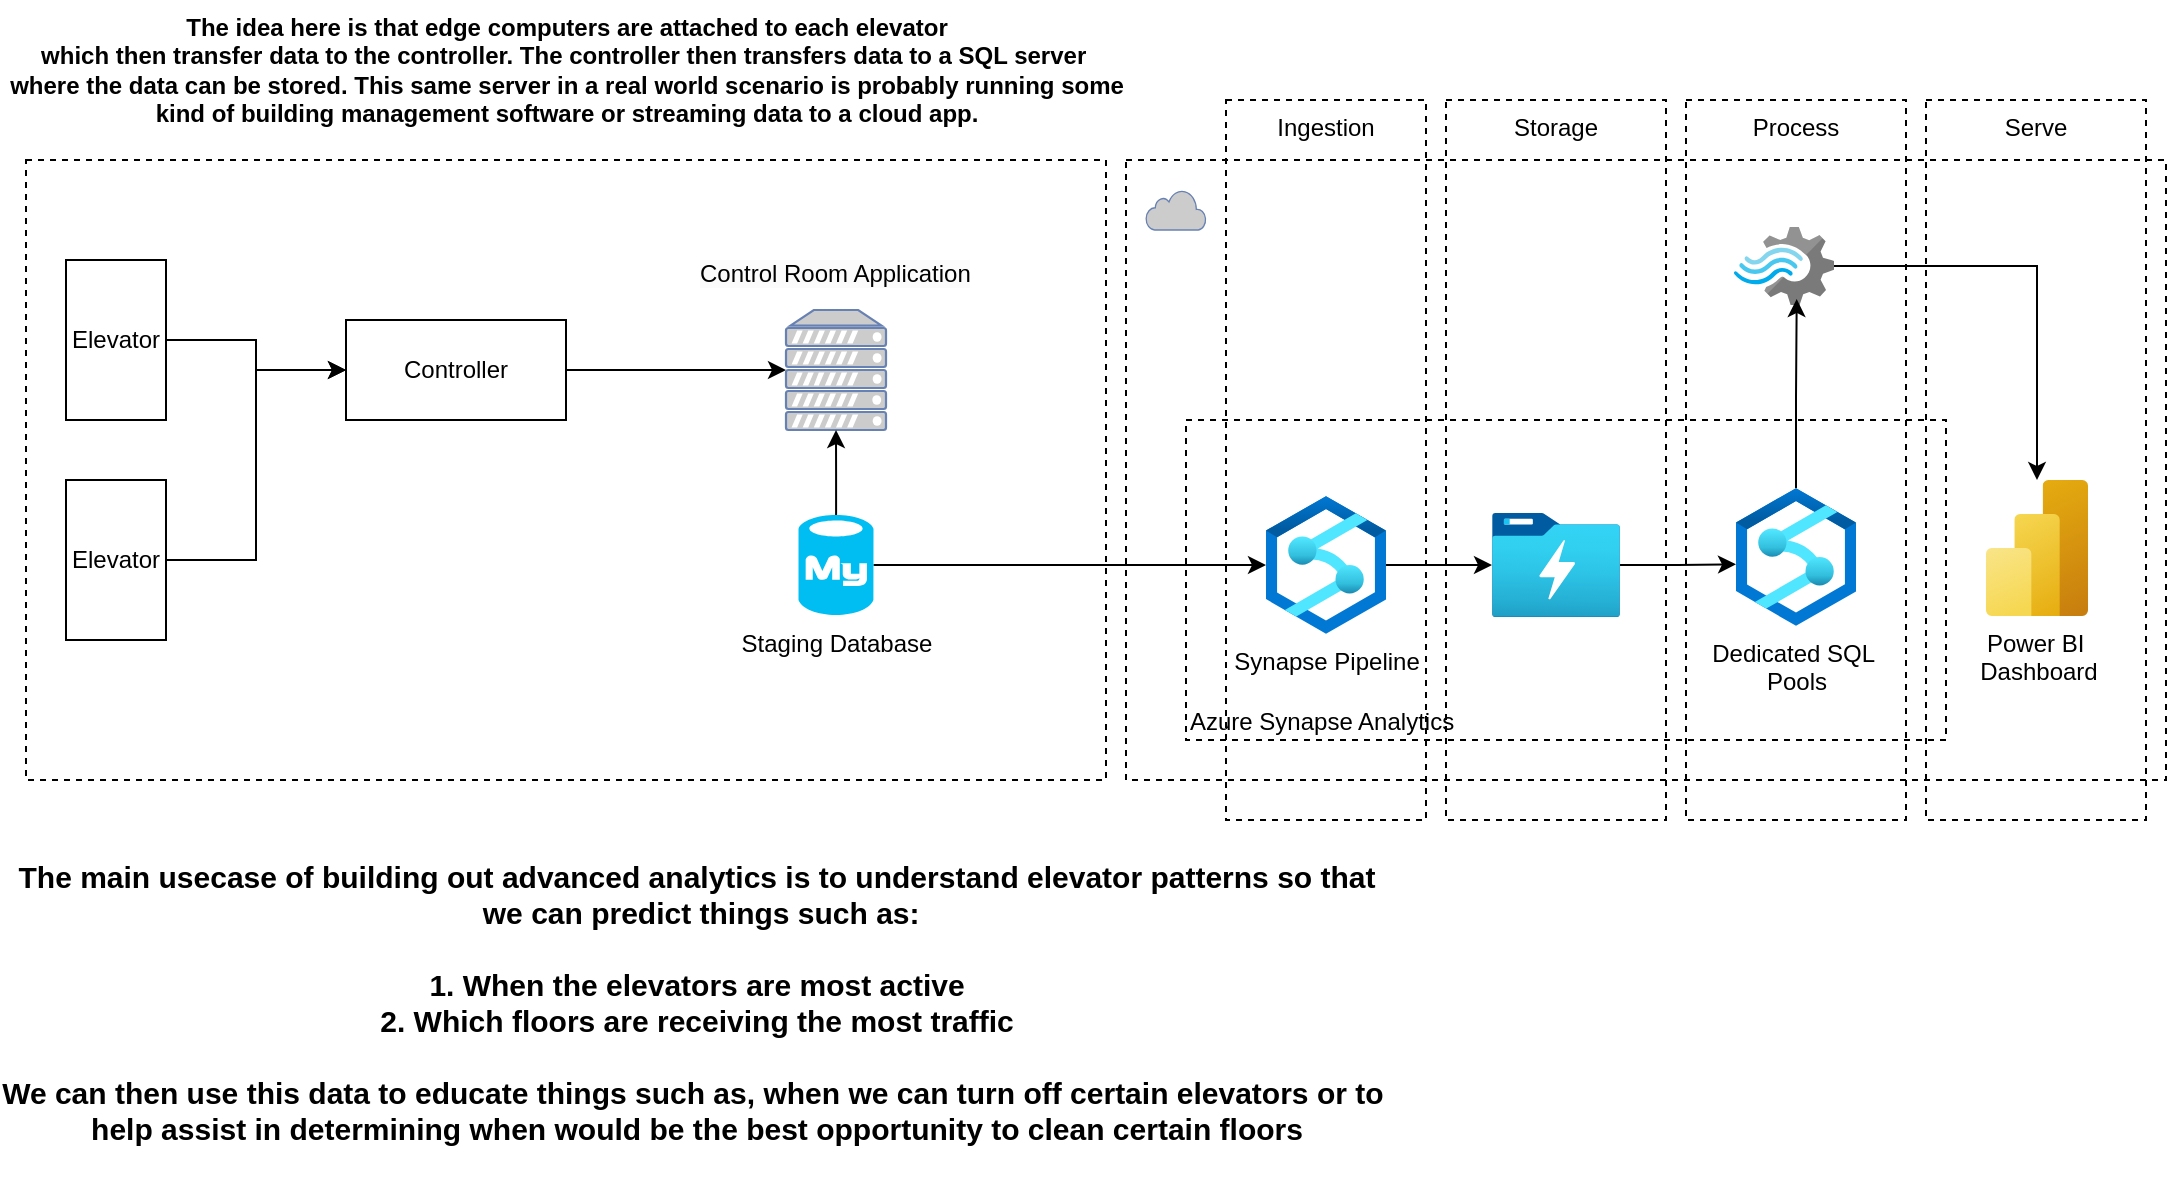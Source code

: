 <mxfile version="24.7.17">
  <diagram name="Page-1" id="Oj2CwVeMSre-gb_g6IW_">
    <mxGraphModel dx="1744" dy="891" grid="1" gridSize="10" guides="1" tooltips="1" connect="1" arrows="1" fold="1" page="1" pageScale="1" pageWidth="850" pageHeight="1100" math="0" shadow="0">
      <root>
        <mxCell id="0" />
        <mxCell id="1" parent="0" />
        <mxCell id="HESK5Comx3yYh3DtOV38-17" value="" style="rounded=0;whiteSpace=wrap;html=1;dashed=1;align=left;verticalAlign=bottom;" vertex="1" parent="1">
          <mxGeometry x="570" y="80" width="520" height="310" as="geometry" />
        </mxCell>
        <mxCell id="HESK5Comx3yYh3DtOV38-44" value="Azure Synapse Analytics" style="rounded=0;whiteSpace=wrap;html=1;dashed=1;align=left;verticalAlign=bottom;" vertex="1" parent="1">
          <mxGeometry x="600" y="210" width="380" height="160" as="geometry" />
        </mxCell>
        <mxCell id="HESK5Comx3yYh3DtOV38-16" value="" style="rounded=0;whiteSpace=wrap;html=1;dashed=1;" vertex="1" parent="1">
          <mxGeometry x="20" y="80" width="540" height="310" as="geometry" />
        </mxCell>
        <mxCell id="HESK5Comx3yYh3DtOV38-4" style="edgeStyle=orthogonalEdgeStyle;rounded=0;orthogonalLoop=1;jettySize=auto;html=1;" edge="1" parent="1" source="HESK5Comx3yYh3DtOV38-1" target="HESK5Comx3yYh3DtOV38-3">
          <mxGeometry relative="1" as="geometry" />
        </mxCell>
        <mxCell id="HESK5Comx3yYh3DtOV38-1" value="Elevator" style="html=1;whiteSpace=wrap;" vertex="1" parent="1">
          <mxGeometry x="40" y="130" width="50" height="80" as="geometry" />
        </mxCell>
        <mxCell id="HESK5Comx3yYh3DtOV38-5" style="edgeStyle=orthogonalEdgeStyle;rounded=0;orthogonalLoop=1;jettySize=auto;html=1;entryX=0;entryY=0.5;entryDx=0;entryDy=0;" edge="1" parent="1" source="HESK5Comx3yYh3DtOV38-2" target="HESK5Comx3yYh3DtOV38-3">
          <mxGeometry relative="1" as="geometry" />
        </mxCell>
        <mxCell id="HESK5Comx3yYh3DtOV38-2" value="Elevator" style="html=1;whiteSpace=wrap;" vertex="1" parent="1">
          <mxGeometry x="40" y="240" width="50" height="80" as="geometry" />
        </mxCell>
        <mxCell id="HESK5Comx3yYh3DtOV38-3" value="Controller" style="html=1;whiteSpace=wrap;" vertex="1" parent="1">
          <mxGeometry x="180" y="160" width="110" height="50" as="geometry" />
        </mxCell>
        <mxCell id="HESK5Comx3yYh3DtOV38-10" style="edgeStyle=orthogonalEdgeStyle;rounded=0;orthogonalLoop=1;jettySize=auto;html=1;" edge="1" parent="1" source="HESK5Comx3yYh3DtOV38-3" target="HESK5Comx3yYh3DtOV38-23">
          <mxGeometry relative="1" as="geometry">
            <mxPoint x="375" y="165" as="targetPoint" />
          </mxGeometry>
        </mxCell>
        <mxCell id="HESK5Comx3yYh3DtOV38-18" value="" style="html=1;outlineConnect=0;fillColor=#CCCCCC;strokeColor=#6881B3;gradientColor=none;gradientDirection=north;strokeWidth=2;shape=mxgraph.networks.cloud;fontColor=#ffffff;" vertex="1" parent="1">
          <mxGeometry x="580" y="95" width="30" height="20" as="geometry" />
        </mxCell>
        <mxCell id="HESK5Comx3yYh3DtOV38-23" value="" style="fontColor=#0066CC;verticalAlign=top;verticalLabelPosition=bottom;labelPosition=center;align=center;html=1;outlineConnect=0;fillColor=#CCCCCC;strokeColor=#6881B3;gradientColor=none;gradientDirection=north;strokeWidth=2;shape=mxgraph.networks.server;" vertex="1" parent="1">
          <mxGeometry x="400" y="155" width="50" height="60" as="geometry" />
        </mxCell>
        <mxCell id="HESK5Comx3yYh3DtOV38-26" style="edgeStyle=orthogonalEdgeStyle;rounded=0;orthogonalLoop=1;jettySize=auto;html=1;" edge="1" parent="1" source="HESK5Comx3yYh3DtOV38-25" target="HESK5Comx3yYh3DtOV38-23">
          <mxGeometry relative="1" as="geometry" />
        </mxCell>
        <mxCell id="HESK5Comx3yYh3DtOV38-37" style="edgeStyle=orthogonalEdgeStyle;rounded=0;orthogonalLoop=1;jettySize=auto;html=1;" edge="1" parent="1" source="HESK5Comx3yYh3DtOV38-25" target="HESK5Comx3yYh3DtOV38-35">
          <mxGeometry relative="1" as="geometry" />
        </mxCell>
        <mxCell id="HESK5Comx3yYh3DtOV38-25" value="Staging Database" style="verticalLabelPosition=bottom;html=1;verticalAlign=top;align=center;strokeColor=none;fillColor=#00BEF2;shape=mxgraph.azure.mysql_database;" vertex="1" parent="1">
          <mxGeometry x="406.25" y="257.5" width="37.5" height="50" as="geometry" />
        </mxCell>
        <mxCell id="HESK5Comx3yYh3DtOV38-27" value="&lt;span style=&quot;color: rgb(0, 0, 0); font-family: Helvetica; font-size: 12px; font-style: normal; font-variant-ligatures: normal; font-variant-caps: normal; font-weight: 400; letter-spacing: normal; orphans: 2; text-align: center; text-indent: 0px; text-transform: none; widows: 2; word-spacing: 0px; -webkit-text-stroke-width: 0px; white-space: nowrap; background-color: rgb(251, 251, 251); text-decoration-thickness: initial; text-decoration-style: initial; text-decoration-color: initial; display: inline !important; float: none;&quot;&gt;Control Room Application&lt;/span&gt;" style="text;whiteSpace=wrap;html=1;" vertex="1" parent="1">
          <mxGeometry x="355" y="122.5" width="140" height="30" as="geometry" />
        </mxCell>
        <mxCell id="HESK5Comx3yYh3DtOV38-36" value="&lt;div&gt;Ingestion&lt;/div&gt;" style="rounded=0;whiteSpace=wrap;html=1;dashed=1;fillColor=none;verticalAlign=top;" vertex="1" parent="1">
          <mxGeometry x="620" y="50" width="100" height="360" as="geometry" />
        </mxCell>
        <mxCell id="HESK5Comx3yYh3DtOV38-40" style="edgeStyle=orthogonalEdgeStyle;rounded=0;orthogonalLoop=1;jettySize=auto;html=1;" edge="1" parent="1" source="HESK5Comx3yYh3DtOV38-35" target="HESK5Comx3yYh3DtOV38-39">
          <mxGeometry relative="1" as="geometry" />
        </mxCell>
        <mxCell id="HESK5Comx3yYh3DtOV38-35" value="Synapse Pipeline" style="image;aspect=fixed;html=1;points=[];align=center;fontSize=12;image=img/lib/azure2/databases/Azure_Synapse_Analytics.svg;" vertex="1" parent="1">
          <mxGeometry x="640" y="248" width="60" height="69" as="geometry" />
        </mxCell>
        <mxCell id="HESK5Comx3yYh3DtOV38-38" value="&lt;div&gt;Storage&lt;/div&gt;" style="rounded=0;whiteSpace=wrap;html=1;dashed=1;fillColor=none;verticalAlign=top;" vertex="1" parent="1">
          <mxGeometry x="730" y="50" width="110" height="360" as="geometry" />
        </mxCell>
        <mxCell id="HESK5Comx3yYh3DtOV38-39" value="" style="image;aspect=fixed;html=1;points=[];align=center;fontSize=12;image=img/lib/azure2/analytics/Data_Lake_Store_Gen1.svg;" vertex="1" parent="1">
          <mxGeometry x="753" y="256.5" width="64" height="52" as="geometry" />
        </mxCell>
        <mxCell id="HESK5Comx3yYh3DtOV38-41" value="&lt;div&gt;Process&lt;/div&gt;" style="rounded=0;whiteSpace=wrap;html=1;dashed=1;fillColor=none;verticalAlign=top;" vertex="1" parent="1">
          <mxGeometry x="850" y="50" width="110" height="360" as="geometry" />
        </mxCell>
        <mxCell id="HESK5Comx3yYh3DtOV38-42" value="Dedicated SQL&amp;nbsp;&lt;div&gt;Pools&lt;/div&gt;" style="image;aspect=fixed;html=1;points=[];align=center;fontSize=12;image=img/lib/azure2/databases/Azure_Synapse_Analytics.svg;" vertex="1" parent="1">
          <mxGeometry x="875" y="244" width="60" height="69" as="geometry" />
        </mxCell>
        <mxCell id="HESK5Comx3yYh3DtOV38-43" style="edgeStyle=orthogonalEdgeStyle;rounded=0;orthogonalLoop=1;jettySize=auto;html=1;entryX=0;entryY=0.553;entryDx=0;entryDy=0;entryPerimeter=0;" edge="1" parent="1" source="HESK5Comx3yYh3DtOV38-39" target="HESK5Comx3yYh3DtOV38-42">
          <mxGeometry relative="1" as="geometry" />
        </mxCell>
        <mxCell id="HESK5Comx3yYh3DtOV38-45" value="&lt;div&gt;Serve&lt;/div&gt;" style="rounded=0;whiteSpace=wrap;html=1;dashed=1;fillColor=none;verticalAlign=top;" vertex="1" parent="1">
          <mxGeometry x="970" y="50" width="110" height="360" as="geometry" />
        </mxCell>
        <mxCell id="HESK5Comx3yYh3DtOV38-50" style="edgeStyle=orthogonalEdgeStyle;rounded=0;orthogonalLoop=1;jettySize=auto;html=1;" edge="1" parent="1" source="HESK5Comx3yYh3DtOV38-47" target="HESK5Comx3yYh3DtOV38-49">
          <mxGeometry relative="1" as="geometry" />
        </mxCell>
        <mxCell id="HESK5Comx3yYh3DtOV38-47" value="" style="image;sketch=0;aspect=fixed;html=1;points=[];align=center;fontSize=12;image=img/lib/mscae/Stream_Analytics.svg;" vertex="1" parent="1">
          <mxGeometry x="874" y="113.5" width="50" height="39" as="geometry" />
        </mxCell>
        <mxCell id="HESK5Comx3yYh3DtOV38-48" style="edgeStyle=orthogonalEdgeStyle;rounded=0;orthogonalLoop=1;jettySize=auto;html=1;entryX=0.627;entryY=0.923;entryDx=0;entryDy=0;entryPerimeter=0;" edge="1" parent="1" source="HESK5Comx3yYh3DtOV38-42" target="HESK5Comx3yYh3DtOV38-47">
          <mxGeometry relative="1" as="geometry" />
        </mxCell>
        <mxCell id="HESK5Comx3yYh3DtOV38-49" value="Power BI&amp;nbsp;&lt;div&gt;Dashboard&lt;/div&gt;" style="image;aspect=fixed;html=1;points=[];align=center;fontSize=12;image=img/lib/azure2/analytics/Power_BI_Embedded.svg;" vertex="1" parent="1">
          <mxGeometry x="1000" y="240" width="51" height="68" as="geometry" />
        </mxCell>
        <mxCell id="HESK5Comx3yYh3DtOV38-51" value="The main usecase of building out advanced analytics is to understand elevator patterns so that&lt;div style=&quot;font-size: 15px;&quot;&gt;&amp;nbsp;we can predict things such as:&lt;/div&gt;&lt;div style=&quot;font-size: 15px;&quot;&gt;&lt;br style=&quot;font-size: 15px;&quot;&gt;&lt;div style=&quot;font-size: 15px;&quot;&gt;1. When the elevators are most active&lt;/div&gt;&lt;div style=&quot;font-size: 15px;&quot;&gt;2. Which floors are receiving the most traffic&lt;/div&gt;&lt;div style=&quot;font-size: 15px;&quot;&gt;&lt;br style=&quot;font-size: 15px;&quot;&gt;&lt;/div&gt;&lt;div style=&quot;font-size: 15px;&quot;&gt;We can then use this data to educate things such as, when we can turn off certain elevators or to&amp;nbsp;&lt;/div&gt;&lt;div style=&quot;font-size: 15px;&quot;&gt;help assist in determining when would be the best opportunity to clean certain floors&lt;/div&gt;&lt;div style=&quot;font-size: 15px;&quot;&gt;&lt;br style=&quot;font-size: 15px;&quot;&gt;&lt;/div&gt;&lt;/div&gt;" style="text;html=1;align=center;verticalAlign=middle;resizable=0;points=[];autosize=1;strokeColor=none;fillColor=none;fontSize=15;fontStyle=1" vertex="1" parent="1">
          <mxGeometry x="20" y="420" width="670" height="180" as="geometry" />
        </mxCell>
        <mxCell id="HESK5Comx3yYh3DtOV38-52" value="The idea here is that edge computers are attached to each elevator&lt;div&gt;which then transfer data to the controller. The controller then transfers data to a SQL server&amp;nbsp;&lt;/div&gt;&lt;div&gt;where the data can be stored. This same server in a real world scenario is probably running some&lt;/div&gt;&lt;div&gt;kind of building management software or streaming data to a cloud app.&lt;/div&gt;" style="text;html=1;align=center;verticalAlign=middle;resizable=0;points=[];autosize=1;strokeColor=none;fillColor=none;fontStyle=1" vertex="1" parent="1">
          <mxGeometry x="20" width="540" height="70" as="geometry" />
        </mxCell>
      </root>
    </mxGraphModel>
  </diagram>
</mxfile>
